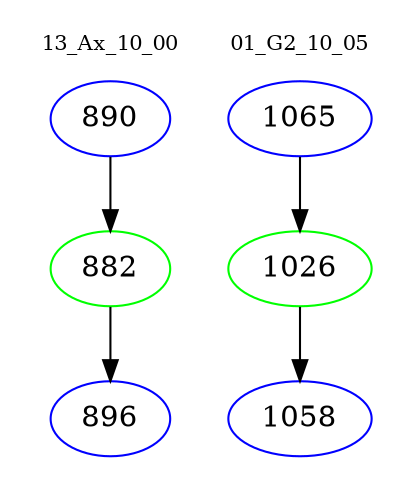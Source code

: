 digraph{
subgraph cluster_0 {
color = white
label = "13_Ax_10_00";
fontsize=10;
T0_890 [label="890", color="blue"]
T0_890 -> T0_882 [color="black"]
T0_882 [label="882", color="green"]
T0_882 -> T0_896 [color="black"]
T0_896 [label="896", color="blue"]
}
subgraph cluster_1 {
color = white
label = "01_G2_10_05";
fontsize=10;
T1_1065 [label="1065", color="blue"]
T1_1065 -> T1_1026 [color="black"]
T1_1026 [label="1026", color="green"]
T1_1026 -> T1_1058 [color="black"]
T1_1058 [label="1058", color="blue"]
}
}
